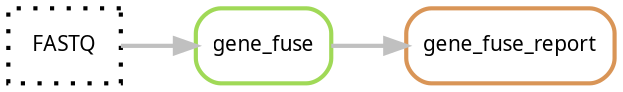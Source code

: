 digraph snakemake_dag {
    rankdir=LR;
    graph[bgcolor=white, margin=0];
    node[shape=box, style=rounded, fontname=sans,                 fontsize=10, penwidth=2];
    edge[penwidth=2, color=grey];
	0[label = "FASTQ", color = "0.0 0.0 0.0", style="dotted"];
	1[label = "gene_fuse", color = "0.24 0.6 0.85", style="rounded"];
	2[label = "gene_fuse_report", color = "0.08 0.6 0.85", style="rounded"];
	0 -> 1
	1 -> 2
}            
